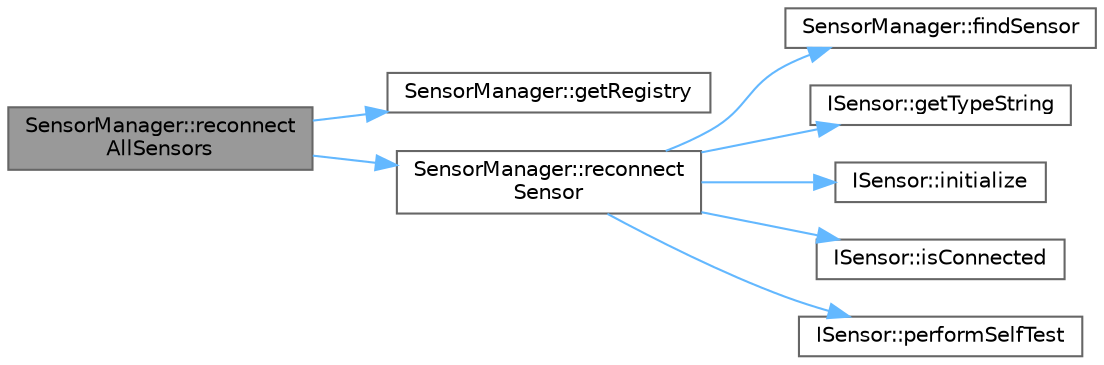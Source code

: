 digraph "SensorManager::reconnectAllSensors"
{
 // LATEX_PDF_SIZE
  bgcolor="transparent";
  edge [fontname=Helvetica,fontsize=10,labelfontname=Helvetica,labelfontsize=10];
  node [fontname=Helvetica,fontsize=10,shape=box,height=0.2,width=0.4];
  rankdir="LR";
  Node1 [id="Node000001",label="SensorManager::reconnect\lAllSensors",height=0.2,width=0.4,color="gray40", fillcolor="grey60", style="filled", fontcolor="black",tooltip="Attempt to reconnect all disconnected sensors."];
  Node1 -> Node2 [id="edge1_Node000001_Node000002",color="steelblue1",style="solid",tooltip=" "];
  Node2 [id="Node000002",label="SensorManager::getRegistry",height=0.2,width=0.4,color="grey40", fillcolor="white", style="filled",URL="$class_sensor_manager.html#aeffa52fc110a4c89f419ff0c83b9a465",tooltip="Get the sensor registry."];
  Node1 -> Node3 [id="edge2_Node000001_Node000003",color="steelblue1",style="solid",tooltip=" "];
  Node3 [id="Node000003",label="SensorManager::reconnect\lSensor",height=0.2,width=0.4,color="grey40", fillcolor="white", style="filled",URL="$class_sensor_manager.html#af4f3a4f5c5145e75e1c5be0c6dbe6a93",tooltip="Attempt to reconnect a disconnected sensor."];
  Node3 -> Node4 [id="edge3_Node000003_Node000004",color="steelblue1",style="solid",tooltip=" "];
  Node4 [id="Node000004",label="SensorManager::findSensor",height=0.2,width=0.4,color="grey40", fillcolor="white", style="filled",URL="$class_sensor_manager.html#a83b53fec526382a408794f7fa38ca72f",tooltip="Find a sensor by name."];
  Node3 -> Node5 [id="edge4_Node000003_Node000005",color="steelblue1",style="solid",tooltip=" "];
  Node5 [id="Node000005",label="ISensor::getTypeString",height=0.2,width=0.4,color="grey40", fillcolor="white", style="filled",URL="$class_i_sensor.html#a875ad4ccfd3be5bd26e3b5a374e92837",tooltip="Get sensor type as string."];
  Node3 -> Node6 [id="edge5_Node000003_Node000006",color="steelblue1",style="solid",tooltip=" "];
  Node6 [id="Node000006",label="ISensor::initialize",height=0.2,width=0.4,color="grey40", fillcolor="white", style="filled",URL="$class_i_sensor.html#a3dc74c4ea04ec253eadf843e9f98d9c8",tooltip="Initialize sensor hardware."];
  Node3 -> Node7 [id="edge6_Node000003_Node000007",color="steelblue1",style="solid",tooltip=" "];
  Node7 [id="Node000007",label="ISensor::isConnected",height=0.2,width=0.4,color="grey40", fillcolor="white", style="filled",URL="$class_i_sensor.html#ac7678115a091121756493cd2da886a5c",tooltip="Check if sensor is connected and working."];
  Node3 -> Node8 [id="edge7_Node000003_Node000008",color="steelblue1",style="solid",tooltip=" "];
  Node8 [id="Node000008",label="ISensor::performSelfTest",height=0.2,width=0.4,color="grey40", fillcolor="white", style="filled",URL="$class_i_sensor.html#a22189914ca10da923d91ca3cfdeb7503",tooltip="Perform sensor self-test."];
}
